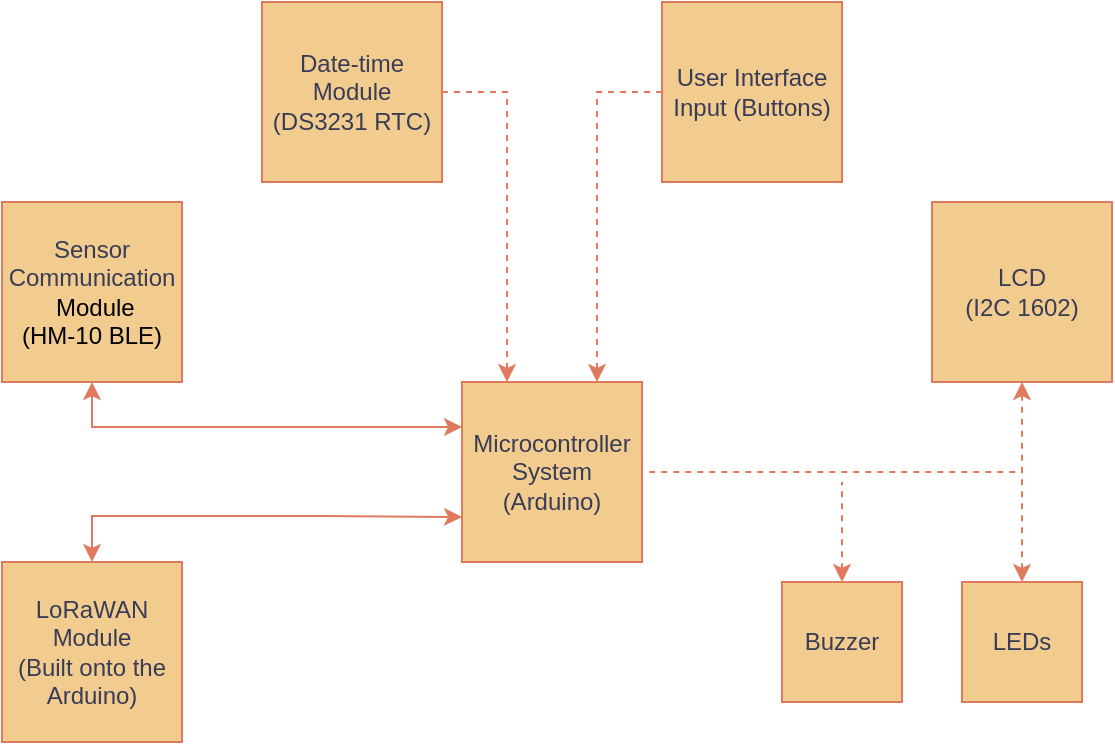 <mxfile version="27.0.4">
  <diagram name="Page-1" id="my410zZJrqq5bQMOP8Mz">
    <mxGraphModel dx="1131" dy="607" grid="0" gridSize="10" guides="1" tooltips="1" connect="1" arrows="1" fold="1" page="0" pageScale="1" pageWidth="1100" pageHeight="850" math="0" shadow="0" adaptiveColors="none">
      <root>
        <mxCell id="0" />
        <mxCell id="1" parent="0" />
        <mxCell id="okBWy-1fvPkFhIgExdb1-1" style="edgeStyle=orthogonalEdgeStyle;rounded=0;orthogonalLoop=1;jettySize=auto;html=1;entryX=0.5;entryY=1;entryDx=0;entryDy=0;startArrow=classic;startFill=1;exitX=0;exitY=0.25;exitDx=0;exitDy=0;labelBackgroundColor=none;strokeColor=#E07A5F;fontColor=default;" edge="1" parent="1" source="okBWy-1fvPkFhIgExdb1-2" target="okBWy-1fvPkFhIgExdb1-5">
          <mxGeometry relative="1" as="geometry" />
        </mxCell>
        <mxCell id="okBWy-1fvPkFhIgExdb1-2" value="Microcontroller System&lt;div&gt;(Arduino)&lt;/div&gt;" style="whiteSpace=wrap;html=1;aspect=fixed;labelBackgroundColor=none;fillColor=#F2CC8F;strokeColor=#E07A5F;fontColor=#393C56;" vertex="1" parent="1">
          <mxGeometry x="410" y="310" width="90" height="90" as="geometry" />
        </mxCell>
        <mxCell id="okBWy-1fvPkFhIgExdb1-3" style="edgeStyle=orthogonalEdgeStyle;rounded=0;orthogonalLoop=1;jettySize=auto;html=1;entryX=0.25;entryY=0;entryDx=0;entryDy=0;labelBackgroundColor=none;strokeColor=#E07A5F;fontColor=default;dashed=1;" edge="1" parent="1" source="okBWy-1fvPkFhIgExdb1-4" target="okBWy-1fvPkFhIgExdb1-2">
          <mxGeometry relative="1" as="geometry" />
        </mxCell>
        <mxCell id="okBWy-1fvPkFhIgExdb1-4" value="Date-time Module&lt;br&gt;(DS3231 RTC)" style="whiteSpace=wrap;html=1;aspect=fixed;labelBackgroundColor=none;fillColor=#F2CC8F;strokeColor=#E07A5F;fontColor=#393C56;" vertex="1" parent="1">
          <mxGeometry x="310" y="120" width="90" height="90" as="geometry" />
        </mxCell>
        <mxCell id="okBWy-1fvPkFhIgExdb1-5" value="Sensor Communication&lt;div&gt;&lt;span style=&quot;background-color: transparent; color: light-dark(rgb(0, 0, 0), rgb(255, 255, 255));&quot;&gt;&amp;nbsp;Module&lt;/span&gt;&lt;/div&gt;&lt;div&gt;&lt;span style=&quot;background-color: transparent; color: light-dark(rgb(0, 0, 0), rgb(255, 255, 255));&quot;&gt;(HM-10 BLE)&lt;/span&gt;&lt;/div&gt;" style="whiteSpace=wrap;html=1;aspect=fixed;labelBackgroundColor=none;fillColor=#F2CC8F;strokeColor=#E07A5F;fontColor=#393C56;" vertex="1" parent="1">
          <mxGeometry x="180" y="220" width="90" height="90" as="geometry" />
        </mxCell>
        <mxCell id="okBWy-1fvPkFhIgExdb1-6" style="edgeStyle=orthogonalEdgeStyle;rounded=0;orthogonalLoop=1;jettySize=auto;html=1;entryX=1;entryY=0.5;entryDx=0;entryDy=0;endArrow=none;startFill=1;startArrow=classic;dashed=1;exitX=0.5;exitY=1;exitDx=0;exitDy=0;labelBackgroundColor=none;strokeColor=#E07A5F;fontColor=default;" edge="1" parent="1" source="okBWy-1fvPkFhIgExdb1-7" target="okBWy-1fvPkFhIgExdb1-2">
          <mxGeometry relative="1" as="geometry" />
        </mxCell>
        <mxCell id="okBWy-1fvPkFhIgExdb1-7" value="LCD&lt;div&gt;(I2C 1602)&lt;/div&gt;" style="whiteSpace=wrap;html=1;aspect=fixed;labelBackgroundColor=none;fillColor=#F2CC8F;strokeColor=#E07A5F;fontColor=#393C56;" vertex="1" parent="1">
          <mxGeometry x="645" y="220" width="90" height="90" as="geometry" />
        </mxCell>
        <mxCell id="okBWy-1fvPkFhIgExdb1-8" style="edgeStyle=orthogonalEdgeStyle;rounded=0;orthogonalLoop=1;jettySize=auto;html=1;entryX=0.75;entryY=0;entryDx=0;entryDy=0;labelBackgroundColor=none;strokeColor=#E07A5F;fontColor=default;dashed=1;" edge="1" parent="1" source="okBWy-1fvPkFhIgExdb1-9" target="okBWy-1fvPkFhIgExdb1-2">
          <mxGeometry relative="1" as="geometry" />
        </mxCell>
        <mxCell id="okBWy-1fvPkFhIgExdb1-9" value="User Interface&lt;br&gt;Input (Buttons)" style="whiteSpace=wrap;html=1;aspect=fixed;labelBackgroundColor=none;fillColor=#F2CC8F;strokeColor=#E07A5F;fontColor=#393C56;" vertex="1" parent="1">
          <mxGeometry x="510" y="120" width="90" height="90" as="geometry" />
        </mxCell>
        <mxCell id="okBWy-1fvPkFhIgExdb1-10" style="edgeStyle=orthogonalEdgeStyle;rounded=0;orthogonalLoop=1;jettySize=auto;html=1;strokeColor=#E07A5F;fontColor=#393C56;fillColor=#F2CC8F;dashed=1;endArrow=none;startFill=1;jumpSize=6;startArrow=classic;" edge="1" parent="1" source="okBWy-1fvPkFhIgExdb1-11">
          <mxGeometry relative="1" as="geometry">
            <mxPoint x="600" y="360" as="targetPoint" />
          </mxGeometry>
        </mxCell>
        <mxCell id="okBWy-1fvPkFhIgExdb1-11" value="Buzzer" style="whiteSpace=wrap;html=1;aspect=fixed;labelBackgroundColor=none;fillColor=#F2CC8F;strokeColor=#E07A5F;fontColor=#393C56;" vertex="1" parent="1">
          <mxGeometry x="570" y="410" width="60" height="60" as="geometry" />
        </mxCell>
        <mxCell id="okBWy-1fvPkFhIgExdb1-12" style="edgeStyle=orthogonalEdgeStyle;rounded=0;orthogonalLoop=1;jettySize=auto;html=1;strokeColor=#E07A5F;fontColor=#393C56;fillColor=#F2CC8F;dashed=1;endArrow=none;startFill=1;endFill=1;startArrow=classic;" edge="1" parent="1" source="okBWy-1fvPkFhIgExdb1-13">
          <mxGeometry relative="1" as="geometry">
            <mxPoint x="690" y="350" as="targetPoint" />
          </mxGeometry>
        </mxCell>
        <mxCell id="okBWy-1fvPkFhIgExdb1-13" value="LEDs" style="whiteSpace=wrap;html=1;aspect=fixed;labelBackgroundColor=none;fillColor=#F2CC8F;strokeColor=#E07A5F;fontColor=#393C56;" vertex="1" parent="1">
          <mxGeometry x="660" y="410" width="60" height="60" as="geometry" />
        </mxCell>
        <mxCell id="okBWy-1fvPkFhIgExdb1-14" style="edgeStyle=orthogonalEdgeStyle;rounded=0;orthogonalLoop=1;jettySize=auto;html=1;startArrow=classic;startFill=1;entryX=0;entryY=0.75;entryDx=0;entryDy=0;labelBackgroundColor=none;strokeColor=#E07A5F;fontColor=default;" edge="1" parent="1" source="okBWy-1fvPkFhIgExdb1-15" target="okBWy-1fvPkFhIgExdb1-2">
          <mxGeometry relative="1" as="geometry">
            <mxPoint x="370" y="400" as="targetPoint" />
            <Array as="points">
              <mxPoint x="225" y="377" />
              <mxPoint x="340" y="377" />
            </Array>
          </mxGeometry>
        </mxCell>
        <mxCell id="okBWy-1fvPkFhIgExdb1-15" value="LoRaWAN&lt;div&gt;Module&lt;/div&gt;&lt;div&gt;(Built onto the Arduino)&lt;/div&gt;" style="whiteSpace=wrap;html=1;aspect=fixed;labelBackgroundColor=none;fillColor=#F2CC8F;strokeColor=#E07A5F;fontColor=#393C56;" vertex="1" parent="1">
          <mxGeometry x="180" y="400" width="90" height="90" as="geometry" />
        </mxCell>
      </root>
    </mxGraphModel>
  </diagram>
</mxfile>
